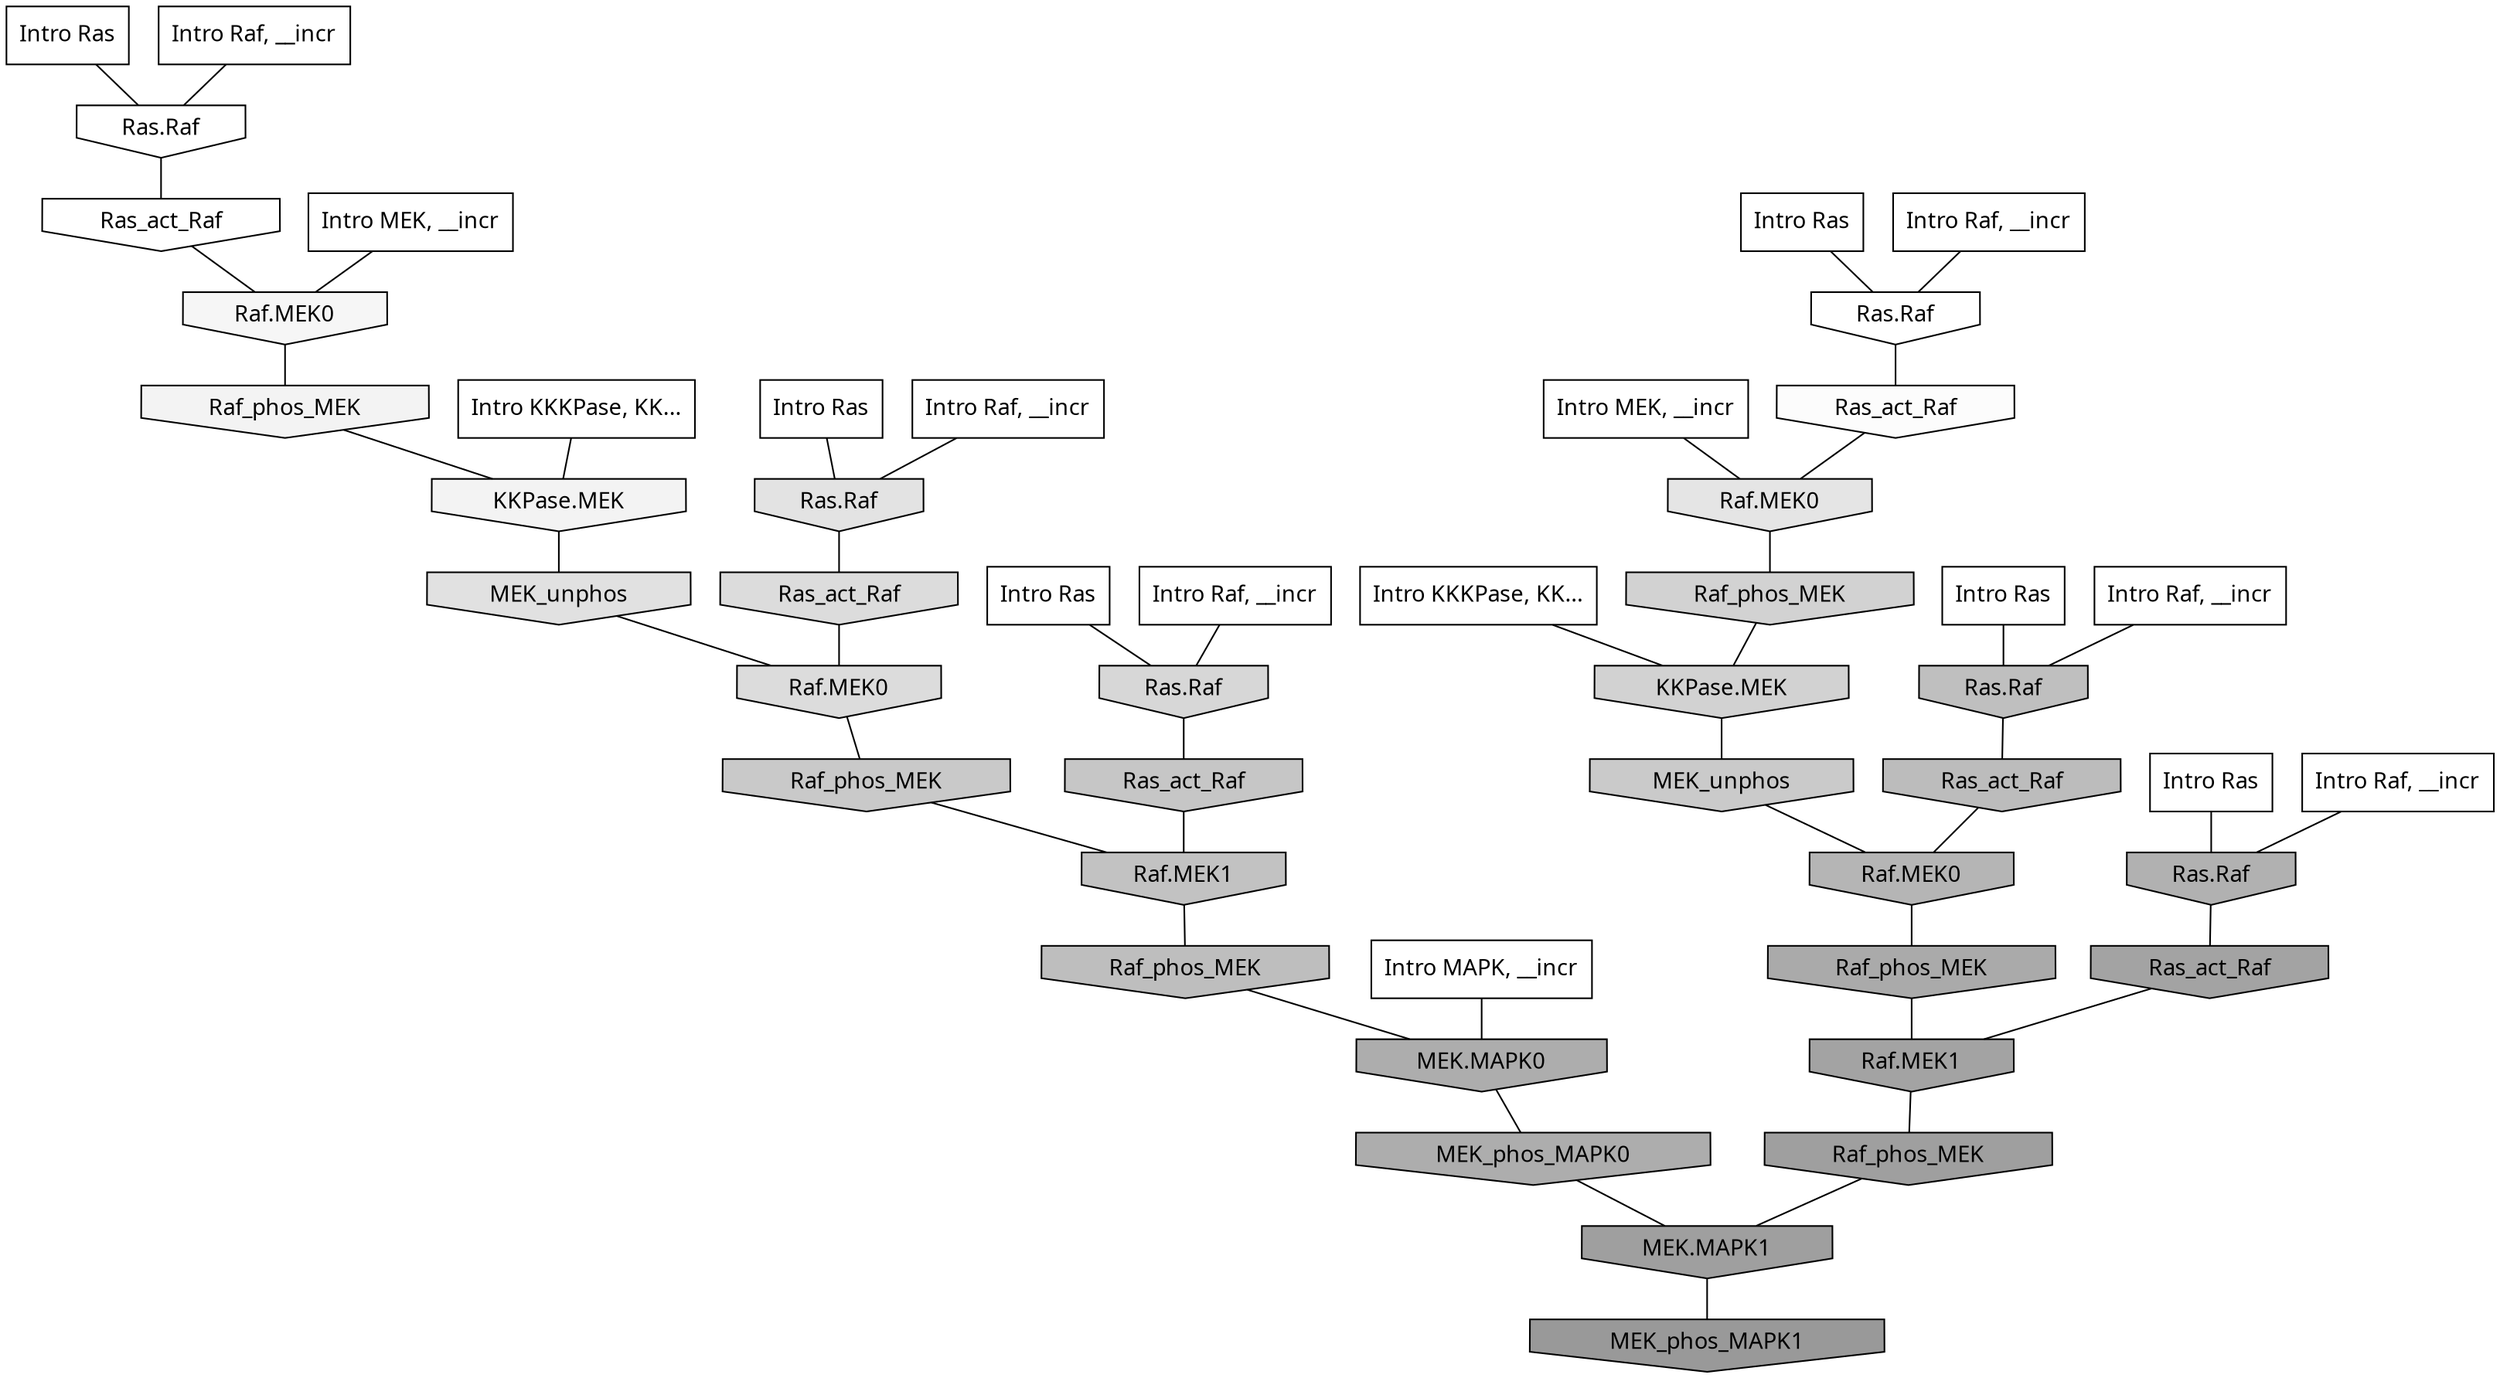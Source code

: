 digraph G{
  rankdir="TB";
  ranksep=0.30;
  node [fontname="CMU Serif"];
  edge [fontname="CMU Serif"];
  
  2 [label="Intro Ras", shape=rectangle, style=filled, fillcolor="0.000 0.000 1.000"]
  
  4 [label="Intro Ras", shape=rectangle, style=filled, fillcolor="0.000 0.000 1.000"]
  
  15 [label="Intro Ras", shape=rectangle, style=filled, fillcolor="0.000 0.000 1.000"]
  
  59 [label="Intro Ras", shape=rectangle, style=filled, fillcolor="0.000 0.000 1.000"]
  
  65 [label="Intro Ras", shape=rectangle, style=filled, fillcolor="0.000 0.000 1.000"]
  
  99 [label="Intro Ras", shape=rectangle, style=filled, fillcolor="0.000 0.000 1.000"]
  
  132 [label="Intro Raf, __incr", shape=rectangle, style=filled, fillcolor="0.000 0.000 1.000"]
  
  302 [label="Intro Raf, __incr", shape=rectangle, style=filled, fillcolor="0.000 0.000 1.000"]
  
  424 [label="Intro Raf, __incr", shape=rectangle, style=filled, fillcolor="0.000 0.000 1.000"]
  
  798 [label="Intro Raf, __incr", shape=rectangle, style=filled, fillcolor="0.000 0.000 1.000"]
  
  872 [label="Intro Raf, __incr", shape=rectangle, style=filled, fillcolor="0.000 0.000 1.000"]
  
  899 [label="Intro Raf, __incr", shape=rectangle, style=filled, fillcolor="0.000 0.000 1.000"]
  
  1250 [label="Intro MEK, __incr", shape=rectangle, style=filled, fillcolor="0.000 0.000 1.000"]
  
  1795 [label="Intro MEK, __incr", shape=rectangle, style=filled, fillcolor="0.000 0.000 1.000"]
  
  2576 [label="Intro MAPK, __incr", shape=rectangle, style=filled, fillcolor="0.000 0.000 1.000"]
  
  3182 [label="Intro KKKPase, KK...", shape=rectangle, style=filled, fillcolor="0.000 0.000 1.000"]
  
  3183 [label="Intro KKKPase, KK...", shape=rectangle, style=filled, fillcolor="0.000 0.000 1.000"]
  
  3228 [label="Ras.Raf", shape=invhouse, style=filled, fillcolor="0.000 0.000 1.000"]
  
  3252 [label="Ras.Raf", shape=invhouse, style=filled, fillcolor="0.000 0.000 1.000"]
  
  3320 [label="Ras_act_Raf", shape=invhouse, style=filled, fillcolor="0.000 0.000 0.998"]
  
  3388 [label="Ras_act_Raf", shape=invhouse, style=filled, fillcolor="0.000 0.000 0.988"]
  
  3534 [label="Raf.MEK0", shape=invhouse, style=filled, fillcolor="0.000 0.000 0.964"]
  
  3637 [label="Raf_phos_MEK", shape=invhouse, style=filled, fillcolor="0.000 0.000 0.952"]
  
  3639 [label="KKPase.MEK", shape=invhouse, style=filled, fillcolor="0.000 0.000 0.952"]
  
  4364 [label="Raf.MEK0", shape=invhouse, style=filled, fillcolor="0.000 0.000 0.898"]
  
  4497 [label="Ras.Raf", shape=invhouse, style=filled, fillcolor="0.000 0.000 0.890"]
  
  4623 [label="MEK_unphos", shape=invhouse, style=filled, fillcolor="0.000 0.000 0.881"]
  
  4935 [label="Ras_act_Raf", shape=invhouse, style=filled, fillcolor="0.000 0.000 0.862"]
  
  4937 [label="Raf.MEK0", shape=invhouse, style=filled, fillcolor="0.000 0.000 0.862"]
  
  5297 [label="Ras.Raf", shape=invhouse, style=filled, fillcolor="0.000 0.000 0.841"]
  
  5592 [label="Raf_phos_MEK", shape=invhouse, style=filled, fillcolor="0.000 0.000 0.822"]
  
  5601 [label="KKPase.MEK", shape=invhouse, style=filled, fillcolor="0.000 0.000 0.821"]
  
  6192 [label="MEK_unphos", shape=invhouse, style=filled, fillcolor="0.000 0.000 0.791"]
  
  6273 [label="Raf_phos_MEK", shape=invhouse, style=filled, fillcolor="0.000 0.000 0.787"]
  
  6512 [label="Ras_act_Raf", shape=invhouse, style=filled, fillcolor="0.000 0.000 0.777"]
  
  6966 [label="Raf.MEK1", shape=invhouse, style=filled, fillcolor="0.000 0.000 0.760"]
  
  7306 [label="Ras.Raf", shape=invhouse, style=filled, fillcolor="0.000 0.000 0.749"]
  
  7389 [label="Raf_phos_MEK", shape=invhouse, style=filled, fillcolor="0.000 0.000 0.746"]
  
  7746 [label="Ras_act_Raf", shape=invhouse, style=filled, fillcolor="0.000 0.000 0.735"]
  
  8630 [label="Raf.MEK0", shape=invhouse, style=filled, fillcolor="0.000 0.000 0.708"]
  
  9036 [label="Ras.Raf", shape=invhouse, style=filled, fillcolor="0.000 0.000 0.695"]
  
  9734 [label="MEK.MAPK0", shape=invhouse, style=filled, fillcolor="0.000 0.000 0.679"]
  
  9794 [label="MEK_phos_MAPK0", shape=invhouse, style=filled, fillcolor="0.000 0.000 0.678"]
  
  10357 [label="Raf_phos_MEK", shape=invhouse, style=filled, fillcolor="0.000 0.000 0.666"]
  
  11681 [label="Ras_act_Raf", shape=invhouse, style=filled, fillcolor="0.000 0.000 0.639"]
  
  11686 [label="Raf.MEK1", shape=invhouse, style=filled, fillcolor="0.000 0.000 0.639"]
  
  12674 [label="Raf_phos_MEK", shape=invhouse, style=filled, fillcolor="0.000 0.000 0.622"]
  
  12676 [label="MEK.MAPK1", shape=invhouse, style=filled, fillcolor="0.000 0.000 0.622"]
  
  14121 [label="MEK_phos_MAPK1", shape=invhouse, style=filled, fillcolor="0.000 0.000 0.600"]
  
  
  12676 -> 14121 [dir=none, color="0.000 0.000 0.000"] 
  12674 -> 12676 [dir=none, color="0.000 0.000 0.000"] 
  11686 -> 12674 [dir=none, color="0.000 0.000 0.000"] 
  11681 -> 11686 [dir=none, color="0.000 0.000 0.000"] 
  10357 -> 11686 [dir=none, color="0.000 0.000 0.000"] 
  9794 -> 12676 [dir=none, color="0.000 0.000 0.000"] 
  9734 -> 9794 [dir=none, color="0.000 0.000 0.000"] 
  9036 -> 11681 [dir=none, color="0.000 0.000 0.000"] 
  8630 -> 10357 [dir=none, color="0.000 0.000 0.000"] 
  7746 -> 8630 [dir=none, color="0.000 0.000 0.000"] 
  7389 -> 9734 [dir=none, color="0.000 0.000 0.000"] 
  7306 -> 7746 [dir=none, color="0.000 0.000 0.000"] 
  6966 -> 7389 [dir=none, color="0.000 0.000 0.000"] 
  6512 -> 6966 [dir=none, color="0.000 0.000 0.000"] 
  6273 -> 6966 [dir=none, color="0.000 0.000 0.000"] 
  6192 -> 8630 [dir=none, color="0.000 0.000 0.000"] 
  5601 -> 6192 [dir=none, color="0.000 0.000 0.000"] 
  5592 -> 5601 [dir=none, color="0.000 0.000 0.000"] 
  5297 -> 6512 [dir=none, color="0.000 0.000 0.000"] 
  4937 -> 6273 [dir=none, color="0.000 0.000 0.000"] 
  4935 -> 4937 [dir=none, color="0.000 0.000 0.000"] 
  4623 -> 4937 [dir=none, color="0.000 0.000 0.000"] 
  4497 -> 4935 [dir=none, color="0.000 0.000 0.000"] 
  4364 -> 5592 [dir=none, color="0.000 0.000 0.000"] 
  3639 -> 4623 [dir=none, color="0.000 0.000 0.000"] 
  3637 -> 3639 [dir=none, color="0.000 0.000 0.000"] 
  3534 -> 3637 [dir=none, color="0.000 0.000 0.000"] 
  3388 -> 4364 [dir=none, color="0.000 0.000 0.000"] 
  3320 -> 3534 [dir=none, color="0.000 0.000 0.000"] 
  3252 -> 3388 [dir=none, color="0.000 0.000 0.000"] 
  3228 -> 3320 [dir=none, color="0.000 0.000 0.000"] 
  3183 -> 3639 [dir=none, color="0.000 0.000 0.000"] 
  3182 -> 5601 [dir=none, color="0.000 0.000 0.000"] 
  2576 -> 9734 [dir=none, color="0.000 0.000 0.000"] 
  1795 -> 3534 [dir=none, color="0.000 0.000 0.000"] 
  1250 -> 4364 [dir=none, color="0.000 0.000 0.000"] 
  899 -> 7306 [dir=none, color="0.000 0.000 0.000"] 
  872 -> 3252 [dir=none, color="0.000 0.000 0.000"] 
  798 -> 5297 [dir=none, color="0.000 0.000 0.000"] 
  424 -> 3228 [dir=none, color="0.000 0.000 0.000"] 
  302 -> 9036 [dir=none, color="0.000 0.000 0.000"] 
  132 -> 4497 [dir=none, color="0.000 0.000 0.000"] 
  99 -> 7306 [dir=none, color="0.000 0.000 0.000"] 
  65 -> 9036 [dir=none, color="0.000 0.000 0.000"] 
  59 -> 3252 [dir=none, color="0.000 0.000 0.000"] 
  15 -> 5297 [dir=none, color="0.000 0.000 0.000"] 
  4 -> 4497 [dir=none, color="0.000 0.000 0.000"] 
  2 -> 3228 [dir=none, color="0.000 0.000 0.000"] 
  
  }
